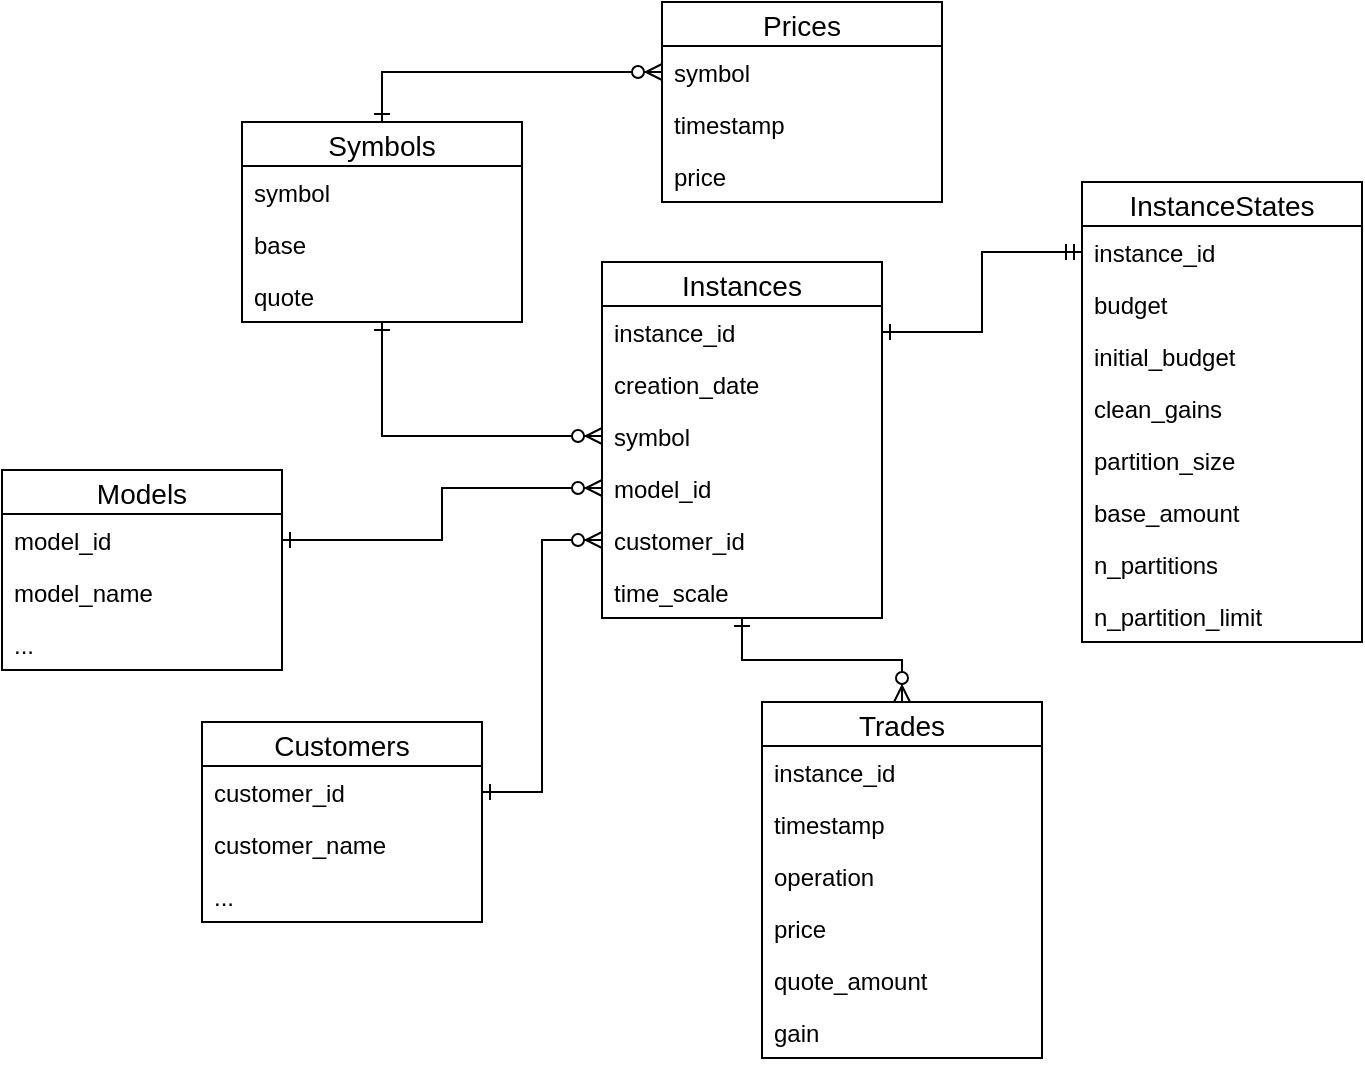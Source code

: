 <mxfile version="12.9.13" type="device"><diagram id="MRao493QQtBo1-U2SuVf" name="Page-1"><mxGraphModel dx="1086" dy="806" grid="1" gridSize="10" guides="1" tooltips="1" connect="1" arrows="1" fold="1" page="1" pageScale="1" pageWidth="827" pageHeight="1169" math="0" shadow="0"><root><mxCell id="0"/><mxCell id="1" parent="0"/><mxCell id="9JwaL9RkqWCX-NxQRg3A-47" style="edgeStyle=orthogonalEdgeStyle;rounded=0;orthogonalLoop=1;jettySize=auto;html=1;entryX=0;entryY=0.5;entryDx=0;entryDy=0;startArrow=ERone;startFill=0;endArrow=ERzeroToMany;endFill=1;exitX=1;exitY=0.5;exitDx=0;exitDy=0;" parent="1" source="mFI6Au0aDDGZjWr_OVcb-8" target="9JwaL9RkqWCX-NxQRg3A-31" edge="1"><mxGeometry relative="1" as="geometry"><mxPoint x="190" y="330" as="sourcePoint"/></mxGeometry></mxCell><mxCell id="9JwaL9RkqWCX-NxQRg3A-42" style="edgeStyle=orthogonalEdgeStyle;rounded=0;orthogonalLoop=1;jettySize=auto;html=1;entryX=0;entryY=0.5;entryDx=0;entryDy=0;endArrow=ERzeroToMany;endFill=1;startArrow=ERone;startFill=0;" parent="1" source="9JwaL9RkqWCX-NxQRg3A-1" target="9JwaL9RkqWCX-NxQRg3A-6" edge="1"><mxGeometry relative="1" as="geometry"/></mxCell><mxCell id="9JwaL9RkqWCX-NxQRg3A-43" style="edgeStyle=orthogonalEdgeStyle;rounded=0;orthogonalLoop=1;jettySize=auto;html=1;entryX=0;entryY=0.5;entryDx=0;entryDy=0;startArrow=ERone;startFill=0;endArrow=ERzeroToMany;endFill=1;" parent="1" source="9JwaL9RkqWCX-NxQRg3A-1" target="9JwaL9RkqWCX-NxQRg3A-12" edge="1"><mxGeometry relative="1" as="geometry"/></mxCell><mxCell id="9JwaL9RkqWCX-NxQRg3A-45" style="edgeStyle=orthogonalEdgeStyle;rounded=0;orthogonalLoop=1;jettySize=auto;html=1;entryX=0.5;entryY=0;entryDx=0;entryDy=0;startArrow=ERone;startFill=0;endArrow=ERzeroToMany;endFill=1;" parent="1" source="9JwaL9RkqWCX-NxQRg3A-9" target="9JwaL9RkqWCX-NxQRg3A-13" edge="1"><mxGeometry relative="1" as="geometry"/></mxCell><mxCell id="9JwaL9RkqWCX-NxQRg3A-44" style="edgeStyle=orthogonalEdgeStyle;rounded=0;orthogonalLoop=1;jettySize=auto;html=1;entryX=0;entryY=0.5;entryDx=0;entryDy=0;startArrow=ERone;startFill=0;endArrow=ERmandOne;endFill=0;" parent="1" source="9JwaL9RkqWCX-NxQRg3A-10" target="9JwaL9RkqWCX-NxQRg3A-22" edge="1"><mxGeometry relative="1" as="geometry"/></mxCell><mxCell id="9JwaL9RkqWCX-NxQRg3A-48" style="edgeStyle=orthogonalEdgeStyle;rounded=0;orthogonalLoop=1;jettySize=auto;html=1;exitX=1;exitY=0.5;exitDx=0;exitDy=0;entryX=0;entryY=0.5;entryDx=0;entryDy=0;startArrow=ERone;startFill=0;endArrow=ERzeroToMany;endFill=1;" parent="1" source="9JwaL9RkqWCX-NxQRg3A-18" target="9JwaL9RkqWCX-NxQRg3A-46" edge="1"><mxGeometry relative="1" as="geometry"/></mxCell><mxCell id="9JwaL9RkqWCX-NxQRg3A-1" value="Symbols" style="swimlane;fontStyle=0;childLayout=stackLayout;horizontal=1;startSize=22;horizontalStack=0;resizeParent=1;resizeParentMax=0;resizeLast=0;collapsible=1;marginBottom=0;align=center;fontSize=14;" parent="1" vertex="1"><mxGeometry x="170" y="120" width="140" height="100" as="geometry"/></mxCell><mxCell id="9JwaL9RkqWCX-NxQRg3A-2" value="symbol" style="text;strokeColor=none;fillColor=none;spacingLeft=4;spacingRight=4;overflow=hidden;rotatable=0;points=[[0,0.5],[1,0.5]];portConstraint=eastwest;fontSize=12;" parent="9JwaL9RkqWCX-NxQRg3A-1" vertex="1"><mxGeometry y="22" width="140" height="26" as="geometry"/></mxCell><mxCell id="9JwaL9RkqWCX-NxQRg3A-3" value="base" style="text;strokeColor=none;fillColor=none;spacingLeft=4;spacingRight=4;overflow=hidden;rotatable=0;points=[[0,0.5],[1,0.5]];portConstraint=eastwest;fontSize=12;" parent="9JwaL9RkqWCX-NxQRg3A-1" vertex="1"><mxGeometry y="48" width="140" height="26" as="geometry"/></mxCell><mxCell id="9JwaL9RkqWCX-NxQRg3A-4" value="quote" style="text;strokeColor=none;fillColor=none;spacingLeft=4;spacingRight=4;overflow=hidden;rotatable=0;points=[[0,0.5],[1,0.5]];portConstraint=eastwest;fontSize=12;" parent="9JwaL9RkqWCX-NxQRg3A-1" vertex="1"><mxGeometry y="74" width="140" height="26" as="geometry"/></mxCell><mxCell id="9JwaL9RkqWCX-NxQRg3A-9" value="Instances" style="swimlane;fontStyle=0;childLayout=stackLayout;horizontal=1;startSize=22;horizontalStack=0;resizeParent=1;resizeParentMax=0;resizeLast=0;collapsible=1;marginBottom=0;align=center;fontSize=14;" parent="1" vertex="1"><mxGeometry x="350" y="190" width="140" height="178" as="geometry"/></mxCell><mxCell id="9JwaL9RkqWCX-NxQRg3A-10" value="instance_id" style="text;strokeColor=none;fillColor=none;spacingLeft=4;spacingRight=4;overflow=hidden;rotatable=0;points=[[0,0.5],[1,0.5]];portConstraint=eastwest;fontSize=12;" parent="9JwaL9RkqWCX-NxQRg3A-9" vertex="1"><mxGeometry y="22" width="140" height="26" as="geometry"/></mxCell><mxCell id="9JwaL9RkqWCX-NxQRg3A-11" value="creation_date" style="text;strokeColor=none;fillColor=none;spacingLeft=4;spacingRight=4;overflow=hidden;rotatable=0;points=[[0,0.5],[1,0.5]];portConstraint=eastwest;fontSize=12;" parent="9JwaL9RkqWCX-NxQRg3A-9" vertex="1"><mxGeometry y="48" width="140" height="26" as="geometry"/></mxCell><mxCell id="9JwaL9RkqWCX-NxQRg3A-12" value="symbol" style="text;strokeColor=none;fillColor=none;spacingLeft=4;spacingRight=4;overflow=hidden;rotatable=0;points=[[0,0.5],[1,0.5]];portConstraint=eastwest;fontSize=12;" parent="9JwaL9RkqWCX-NxQRg3A-9" vertex="1"><mxGeometry y="74" width="140" height="26" as="geometry"/></mxCell><mxCell id="9JwaL9RkqWCX-NxQRg3A-31" value="model_id" style="text;strokeColor=none;fillColor=none;spacingLeft=4;spacingRight=4;overflow=hidden;rotatable=0;points=[[0,0.5],[1,0.5]];portConstraint=eastwest;fontSize=12;" parent="9JwaL9RkqWCX-NxQRg3A-9" vertex="1"><mxGeometry y="100" width="140" height="26" as="geometry"/></mxCell><mxCell id="9JwaL9RkqWCX-NxQRg3A-46" value="customer_id" style="text;strokeColor=none;fillColor=none;spacingLeft=4;spacingRight=4;overflow=hidden;rotatable=0;points=[[0,0.5],[1,0.5]];portConstraint=eastwest;fontSize=12;" parent="9JwaL9RkqWCX-NxQRg3A-9" vertex="1"><mxGeometry y="126" width="140" height="26" as="geometry"/></mxCell><mxCell id="mFI6Au0aDDGZjWr_OVcb-5" value="time_scale" style="text;strokeColor=none;fillColor=none;spacingLeft=4;spacingRight=4;overflow=hidden;rotatable=0;points=[[0,0.5],[1,0.5]];portConstraint=eastwest;fontSize=12;" parent="9JwaL9RkqWCX-NxQRg3A-9" vertex="1"><mxGeometry y="152" width="140" height="26" as="geometry"/></mxCell><mxCell id="9JwaL9RkqWCX-NxQRg3A-21" value="InstanceStates" style="swimlane;fontStyle=0;childLayout=stackLayout;horizontal=1;startSize=22;horizontalStack=0;resizeParent=1;resizeParentMax=0;resizeLast=0;collapsible=1;marginBottom=0;align=center;fontSize=14;" parent="1" vertex="1"><mxGeometry x="590" y="150" width="140" height="230" as="geometry"/></mxCell><mxCell id="9JwaL9RkqWCX-NxQRg3A-22" value="instance_id" style="text;strokeColor=none;fillColor=none;spacingLeft=4;spacingRight=4;overflow=hidden;rotatable=0;points=[[0,0.5],[1,0.5]];portConstraint=eastwest;fontSize=12;" parent="9JwaL9RkqWCX-NxQRg3A-21" vertex="1"><mxGeometry y="22" width="140" height="26" as="geometry"/></mxCell><mxCell id="9JwaL9RkqWCX-NxQRg3A-23" value="budget" style="text;strokeColor=none;fillColor=none;spacingLeft=4;spacingRight=4;overflow=hidden;rotatable=0;points=[[0,0.5],[1,0.5]];portConstraint=eastwest;fontSize=12;" parent="9JwaL9RkqWCX-NxQRg3A-21" vertex="1"><mxGeometry y="48" width="140" height="26" as="geometry"/></mxCell><mxCell id="9JwaL9RkqWCX-NxQRg3A-24" value="initial_budget" style="text;strokeColor=none;fillColor=none;spacingLeft=4;spacingRight=4;overflow=hidden;rotatable=0;points=[[0,0.5],[1,0.5]];portConstraint=eastwest;fontSize=12;" parent="9JwaL9RkqWCX-NxQRg3A-21" vertex="1"><mxGeometry y="74" width="140" height="26" as="geometry"/></mxCell><mxCell id="9JwaL9RkqWCX-NxQRg3A-38" value="clean_gains" style="text;strokeColor=none;fillColor=none;spacingLeft=4;spacingRight=4;overflow=hidden;rotatable=0;points=[[0,0.5],[1,0.5]];portConstraint=eastwest;fontSize=12;" parent="9JwaL9RkqWCX-NxQRg3A-21" vertex="1"><mxGeometry y="100" width="140" height="26" as="geometry"/></mxCell><mxCell id="9JwaL9RkqWCX-NxQRg3A-39" value="partition_size" style="text;strokeColor=none;fillColor=none;spacingLeft=4;spacingRight=4;overflow=hidden;rotatable=0;points=[[0,0.5],[1,0.5]];portConstraint=eastwest;fontSize=12;" parent="9JwaL9RkqWCX-NxQRg3A-21" vertex="1"><mxGeometry y="126" width="140" height="26" as="geometry"/></mxCell><mxCell id="mFI6Au0aDDGZjWr_OVcb-4" value="base_amount" style="text;strokeColor=none;fillColor=none;spacingLeft=4;spacingRight=4;overflow=hidden;rotatable=0;points=[[0,0.5],[1,0.5]];portConstraint=eastwest;fontSize=12;" parent="9JwaL9RkqWCX-NxQRg3A-21" vertex="1"><mxGeometry y="152" width="140" height="26" as="geometry"/></mxCell><mxCell id="9JwaL9RkqWCX-NxQRg3A-40" value="n_partitions" style="text;strokeColor=none;fillColor=none;spacingLeft=4;spacingRight=4;overflow=hidden;rotatable=0;points=[[0,0.5],[1,0.5]];portConstraint=eastwest;fontSize=12;" parent="9JwaL9RkqWCX-NxQRg3A-21" vertex="1"><mxGeometry y="178" width="140" height="26" as="geometry"/></mxCell><mxCell id="mFI6Au0aDDGZjWr_OVcb-2" value="n_partition_limit" style="text;strokeColor=none;fillColor=none;spacingLeft=4;spacingRight=4;overflow=hidden;rotatable=0;points=[[0,0.5],[1,0.5]];portConstraint=eastwest;fontSize=12;" parent="9JwaL9RkqWCX-NxQRg3A-21" vertex="1"><mxGeometry y="204" width="140" height="26" as="geometry"/></mxCell><mxCell id="9JwaL9RkqWCX-NxQRg3A-13" value="Trades" style="swimlane;fontStyle=0;childLayout=stackLayout;horizontal=1;startSize=22;horizontalStack=0;resizeParent=1;resizeParentMax=0;resizeLast=0;collapsible=1;marginBottom=0;align=center;fontSize=14;" parent="1" vertex="1"><mxGeometry x="430" y="410" width="140" height="178" as="geometry"/></mxCell><mxCell id="9JwaL9RkqWCX-NxQRg3A-14" value="instance_id" style="text;strokeColor=none;fillColor=none;spacingLeft=4;spacingRight=4;overflow=hidden;rotatable=0;points=[[0,0.5],[1,0.5]];portConstraint=eastwest;fontSize=12;" parent="9JwaL9RkqWCX-NxQRg3A-13" vertex="1"><mxGeometry y="22" width="140" height="26" as="geometry"/></mxCell><mxCell id="y5orVurZ6zNAJAvIuS9h-1" value="timestamp" style="text;strokeColor=none;fillColor=none;spacingLeft=4;spacingRight=4;overflow=hidden;rotatable=0;points=[[0,0.5],[1,0.5]];portConstraint=eastwest;fontSize=12;" vertex="1" parent="9JwaL9RkqWCX-NxQRg3A-13"><mxGeometry y="48" width="140" height="26" as="geometry"/></mxCell><mxCell id="9JwaL9RkqWCX-NxQRg3A-15" value="operation" style="text;strokeColor=none;fillColor=none;spacingLeft=4;spacingRight=4;overflow=hidden;rotatable=0;points=[[0,0.5],[1,0.5]];portConstraint=eastwest;fontSize=12;" parent="9JwaL9RkqWCX-NxQRg3A-13" vertex="1"><mxGeometry y="74" width="140" height="26" as="geometry"/></mxCell><mxCell id="9JwaL9RkqWCX-NxQRg3A-16" value="price" style="text;strokeColor=none;fillColor=none;spacingLeft=4;spacingRight=4;overflow=hidden;rotatable=0;points=[[0,0.5],[1,0.5]];portConstraint=eastwest;fontSize=12;" parent="9JwaL9RkqWCX-NxQRg3A-13" vertex="1"><mxGeometry y="100" width="140" height="26" as="geometry"/></mxCell><mxCell id="mFI6Au0aDDGZjWr_OVcb-3" value="quote_amount" style="text;strokeColor=none;fillColor=none;spacingLeft=4;spacingRight=4;overflow=hidden;rotatable=0;points=[[0,0.5],[1,0.5]];portConstraint=eastwest;fontSize=12;" parent="9JwaL9RkqWCX-NxQRg3A-13" vertex="1"><mxGeometry y="126" width="140" height="26" as="geometry"/></mxCell><mxCell id="9JwaL9RkqWCX-NxQRg3A-41" value="gain" style="text;strokeColor=none;fillColor=none;spacingLeft=4;spacingRight=4;overflow=hidden;rotatable=0;points=[[0,0.5],[1,0.5]];portConstraint=eastwest;fontSize=12;" parent="9JwaL9RkqWCX-NxQRg3A-13" vertex="1"><mxGeometry y="152" width="140" height="26" as="geometry"/></mxCell><mxCell id="9JwaL9RkqWCX-NxQRg3A-5" value="Prices" style="swimlane;fontStyle=0;childLayout=stackLayout;horizontal=1;startSize=22;horizontalStack=0;resizeParent=1;resizeParentMax=0;resizeLast=0;collapsible=1;marginBottom=0;align=center;fontSize=14;" parent="1" vertex="1"><mxGeometry x="380" y="60" width="140" height="100" as="geometry"/></mxCell><mxCell id="9JwaL9RkqWCX-NxQRg3A-6" value="symbol" style="text;strokeColor=none;fillColor=none;spacingLeft=4;spacingRight=4;overflow=hidden;rotatable=0;points=[[0,0.5],[1,0.5]];portConstraint=eastwest;fontSize=12;" parent="9JwaL9RkqWCX-NxQRg3A-5" vertex="1"><mxGeometry y="22" width="140" height="26" as="geometry"/></mxCell><mxCell id="9JwaL9RkqWCX-NxQRg3A-7" value="timestamp" style="text;strokeColor=none;fillColor=none;spacingLeft=4;spacingRight=4;overflow=hidden;rotatable=0;points=[[0,0.5],[1,0.5]];portConstraint=eastwest;fontSize=12;" parent="9JwaL9RkqWCX-NxQRg3A-5" vertex="1"><mxGeometry y="48" width="140" height="26" as="geometry"/></mxCell><mxCell id="9JwaL9RkqWCX-NxQRg3A-8" value="price" style="text;strokeColor=none;fillColor=none;spacingLeft=4;spacingRight=4;overflow=hidden;rotatable=0;points=[[0,0.5],[1,0.5]];portConstraint=eastwest;fontSize=12;" parent="9JwaL9RkqWCX-NxQRg3A-5" vertex="1"><mxGeometry y="74" width="140" height="26" as="geometry"/></mxCell><mxCell id="mFI6Au0aDDGZjWr_OVcb-7" value="Models" style="swimlane;fontStyle=0;childLayout=stackLayout;horizontal=1;startSize=22;horizontalStack=0;resizeParent=1;resizeParentMax=0;resizeLast=0;collapsible=1;marginBottom=0;align=center;fontSize=14;" parent="1" vertex="1"><mxGeometry x="50" y="294" width="140" height="100" as="geometry"/></mxCell><mxCell id="mFI6Au0aDDGZjWr_OVcb-8" value="model_id" style="text;strokeColor=none;fillColor=none;spacingLeft=4;spacingRight=4;overflow=hidden;rotatable=0;points=[[0,0.5],[1,0.5]];portConstraint=eastwest;fontSize=12;" parent="mFI6Au0aDDGZjWr_OVcb-7" vertex="1"><mxGeometry y="22" width="140" height="26" as="geometry"/></mxCell><mxCell id="mFI6Au0aDDGZjWr_OVcb-11" value="model_name" style="text;strokeColor=none;fillColor=none;spacingLeft=4;spacingRight=4;overflow=hidden;rotatable=0;points=[[0,0.5],[1,0.5]];portConstraint=eastwest;fontSize=12;" parent="mFI6Au0aDDGZjWr_OVcb-7" vertex="1"><mxGeometry y="48" width="140" height="26" as="geometry"/></mxCell><mxCell id="mFI6Au0aDDGZjWr_OVcb-10" value="..." style="text;strokeColor=none;fillColor=none;spacingLeft=4;spacingRight=4;overflow=hidden;rotatable=0;points=[[0,0.5],[1,0.5]];portConstraint=eastwest;fontSize=12;" parent="mFI6Au0aDDGZjWr_OVcb-7" vertex="1"><mxGeometry y="74" width="140" height="26" as="geometry"/></mxCell><mxCell id="9JwaL9RkqWCX-NxQRg3A-17" value="Customers" style="swimlane;fontStyle=0;childLayout=stackLayout;horizontal=1;startSize=22;horizontalStack=0;resizeParent=1;resizeParentMax=0;resizeLast=0;collapsible=1;marginBottom=0;align=center;fontSize=14;" parent="1" vertex="1"><mxGeometry x="150" y="420" width="140" height="100" as="geometry"/></mxCell><mxCell id="9JwaL9RkqWCX-NxQRg3A-18" value="customer_id" style="text;strokeColor=none;fillColor=none;spacingLeft=4;spacingRight=4;overflow=hidden;rotatable=0;points=[[0,0.5],[1,0.5]];portConstraint=eastwest;fontSize=12;" parent="9JwaL9RkqWCX-NxQRg3A-17" vertex="1"><mxGeometry y="22" width="140" height="26" as="geometry"/></mxCell><mxCell id="9JwaL9RkqWCX-NxQRg3A-19" value="customer_name" style="text;strokeColor=none;fillColor=none;spacingLeft=4;spacingRight=4;overflow=hidden;rotatable=0;points=[[0,0.5],[1,0.5]];portConstraint=eastwest;fontSize=12;" parent="9JwaL9RkqWCX-NxQRg3A-17" vertex="1"><mxGeometry y="48" width="140" height="26" as="geometry"/></mxCell><mxCell id="mFI6Au0aDDGZjWr_OVcb-6" value="..." style="text;strokeColor=none;fillColor=none;spacingLeft=4;spacingRight=4;overflow=hidden;rotatable=0;points=[[0,0.5],[1,0.5]];portConstraint=eastwest;fontSize=12;" parent="9JwaL9RkqWCX-NxQRg3A-17" vertex="1"><mxGeometry y="74" width="140" height="26" as="geometry"/></mxCell></root></mxGraphModel></diagram></mxfile>